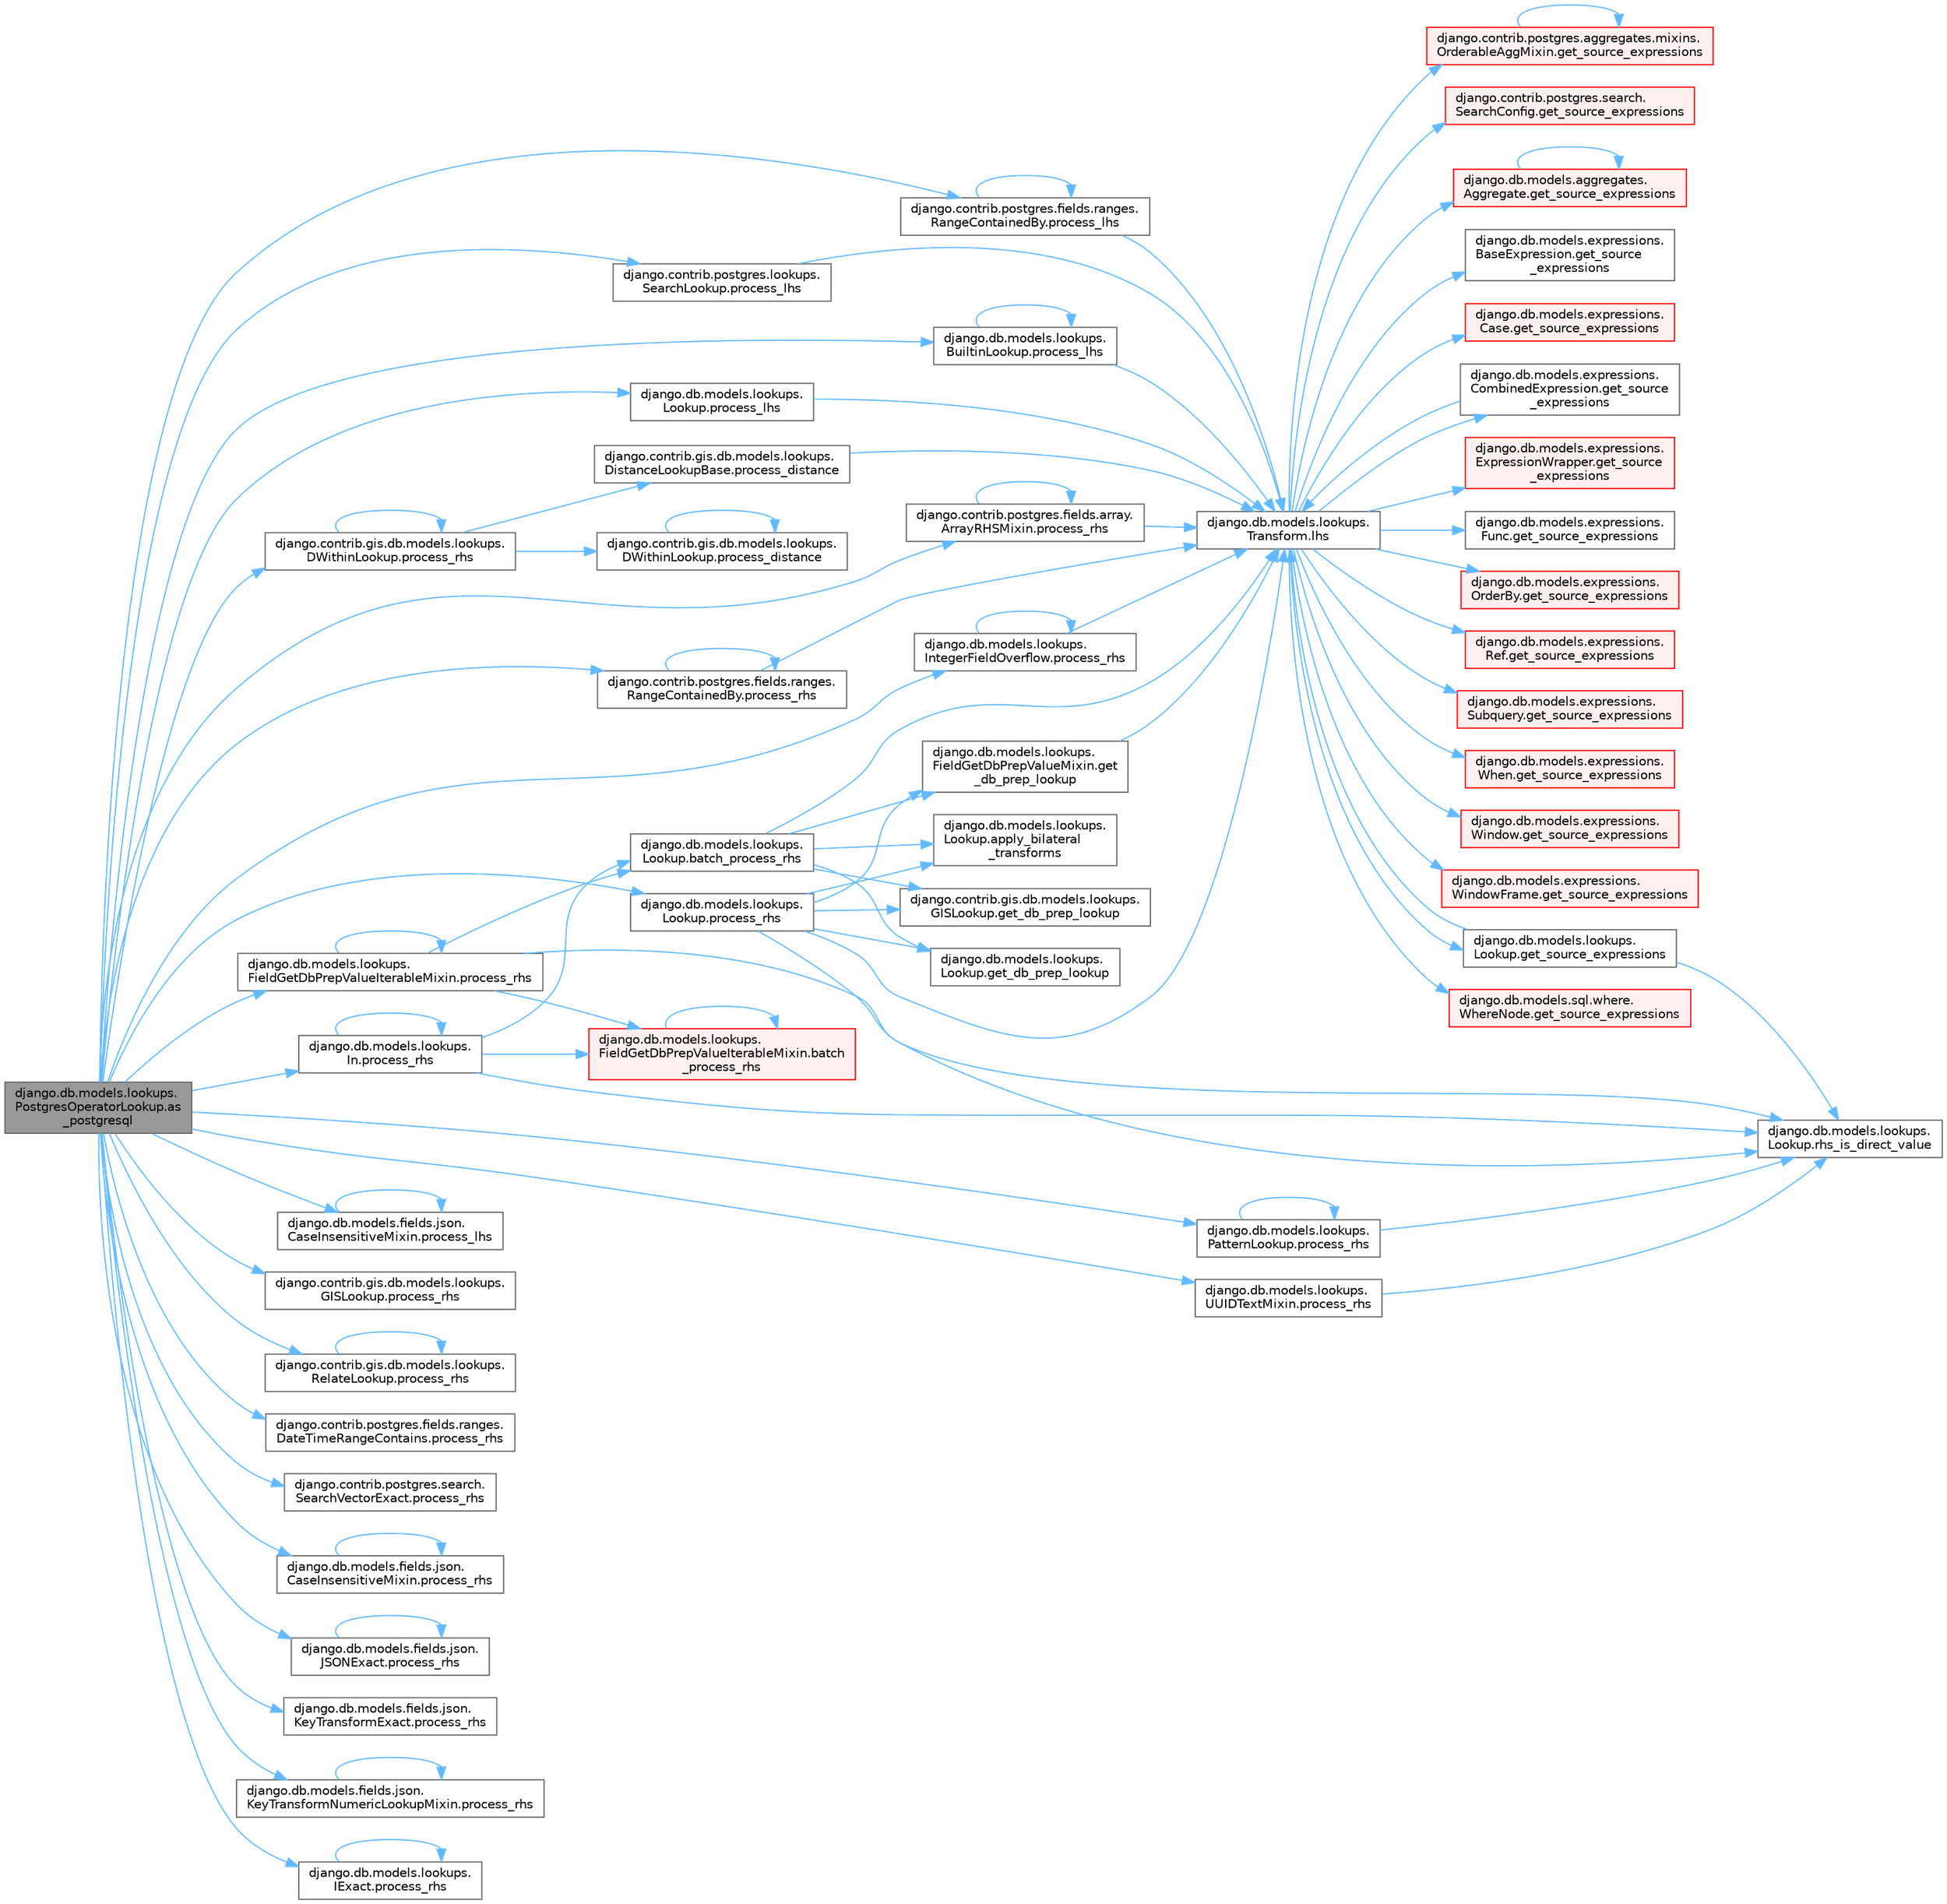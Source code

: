 digraph "django.db.models.lookups.PostgresOperatorLookup.as_postgresql"
{
 // LATEX_PDF_SIZE
  bgcolor="transparent";
  edge [fontname=Helvetica,fontsize=10,labelfontname=Helvetica,labelfontsize=10];
  node [fontname=Helvetica,fontsize=10,shape=box,height=0.2,width=0.4];
  rankdir="LR";
  Node1 [id="Node000001",label="django.db.models.lookups.\lPostgresOperatorLookup.as\l_postgresql",height=0.2,width=0.4,color="gray40", fillcolor="grey60", style="filled", fontcolor="black",tooltip=" "];
  Node1 -> Node2 [id="edge1_Node000001_Node000002",color="steelblue1",style="solid",tooltip=" "];
  Node2 [id="Node000002",label="django.contrib.postgres.fields.ranges.\lRangeContainedBy.process_lhs",height=0.2,width=0.4,color="grey40", fillcolor="white", style="filled",URL="$classdjango_1_1contrib_1_1postgres_1_1fields_1_1ranges_1_1_range_contained_by.html#ae58136bba0479ea6dbe180ab305ac812",tooltip=" "];
  Node2 -> Node3 [id="edge2_Node000002_Node000003",color="steelblue1",style="solid",tooltip=" "];
  Node3 [id="Node000003",label="django.db.models.lookups.\lTransform.lhs",height=0.2,width=0.4,color="grey40", fillcolor="white", style="filled",URL="$classdjango_1_1db_1_1models_1_1lookups_1_1_transform.html#ac0ce01e192abd1a739a4c77fcc8a1bf9",tooltip=" "];
  Node3 -> Node4 [id="edge3_Node000003_Node000004",color="steelblue1",style="solid",tooltip=" "];
  Node4 [id="Node000004",label="django.contrib.postgres.aggregates.mixins.\lOrderableAggMixin.get_source_expressions",height=0.2,width=0.4,color="red", fillcolor="#FFF0F0", style="filled",URL="$classdjango_1_1contrib_1_1postgres_1_1aggregates_1_1mixins_1_1_orderable_agg_mixin.html#abed9d6bb5142aafc8b77ac03f9d7a989",tooltip=" "];
  Node4 -> Node4 [id="edge4_Node000004_Node000004",color="steelblue1",style="solid",tooltip=" "];
  Node3 -> Node21 [id="edge5_Node000003_Node000021",color="steelblue1",style="solid",tooltip=" "];
  Node21 [id="Node000021",label="django.contrib.postgres.search.\lSearchConfig.get_source_expressions",height=0.2,width=0.4,color="red", fillcolor="#FFF0F0", style="filled",URL="$classdjango_1_1contrib_1_1postgres_1_1search_1_1_search_config.html#a2c17d4dfedc6381528df8a0a1b3751bf",tooltip=" "];
  Node3 -> Node24 [id="edge6_Node000003_Node000024",color="steelblue1",style="solid",tooltip=" "];
  Node24 [id="Node000024",label="django.db.models.aggregates.\lAggregate.get_source_expressions",height=0.2,width=0.4,color="red", fillcolor="#FFF0F0", style="filled",URL="$classdjango_1_1db_1_1models_1_1aggregates_1_1_aggregate.html#a4a47839518c013f780a931e4bcf2d4f1",tooltip=" "];
  Node24 -> Node24 [id="edge7_Node000024_Node000024",color="steelblue1",style="solid",tooltip=" "];
  Node3 -> Node263 [id="edge8_Node000003_Node000263",color="steelblue1",style="solid",tooltip=" "];
  Node263 [id="Node000263",label="django.db.models.expressions.\lBaseExpression.get_source\l_expressions",height=0.2,width=0.4,color="grey40", fillcolor="white", style="filled",URL="$classdjango_1_1db_1_1models_1_1expressions_1_1_base_expression.html#a1a052b2bf91363cc1367dbffb2b47708",tooltip=" "];
  Node3 -> Node264 [id="edge9_Node000003_Node000264",color="steelblue1",style="solid",tooltip=" "];
  Node264 [id="Node000264",label="django.db.models.expressions.\lCase.get_source_expressions",height=0.2,width=0.4,color="red", fillcolor="#FFF0F0", style="filled",URL="$classdjango_1_1db_1_1models_1_1expressions_1_1_case.html#a342de2ff64d7b1a41e1a86d89dee51b4",tooltip=" "];
  Node3 -> Node271 [id="edge10_Node000003_Node000271",color="steelblue1",style="solid",tooltip=" "];
  Node271 [id="Node000271",label="django.db.models.expressions.\lCombinedExpression.get_source\l_expressions",height=0.2,width=0.4,color="grey40", fillcolor="white", style="filled",URL="$classdjango_1_1db_1_1models_1_1expressions_1_1_combined_expression.html#a310a894787d41c927558cb35b23d3a90",tooltip=" "];
  Node271 -> Node3 [id="edge11_Node000271_Node000003",color="steelblue1",style="solid",tooltip=" "];
  Node3 -> Node272 [id="edge12_Node000003_Node000272",color="steelblue1",style="solid",tooltip=" "];
  Node272 [id="Node000272",label="django.db.models.expressions.\lExpressionWrapper.get_source\l_expressions",height=0.2,width=0.4,color="red", fillcolor="#FFF0F0", style="filled",URL="$classdjango_1_1db_1_1models_1_1expressions_1_1_expression_wrapper.html#abdd54fb24f108830588d86a69e619e8f",tooltip=" "];
  Node3 -> Node276 [id="edge13_Node000003_Node000276",color="steelblue1",style="solid",tooltip=" "];
  Node276 [id="Node000276",label="django.db.models.expressions.\lFunc.get_source_expressions",height=0.2,width=0.4,color="grey40", fillcolor="white", style="filled",URL="$classdjango_1_1db_1_1models_1_1expressions_1_1_func.html#a2edd81324f310981c50c4d7d6b02fc36",tooltip=" "];
  Node3 -> Node277 [id="edge14_Node000003_Node000277",color="steelblue1",style="solid",tooltip=" "];
  Node277 [id="Node000277",label="django.db.models.expressions.\lOrderBy.get_source_expressions",height=0.2,width=0.4,color="red", fillcolor="#FFF0F0", style="filled",URL="$classdjango_1_1db_1_1models_1_1expressions_1_1_order_by.html#aa0b698a72cab3662300d9849e2e0b2df",tooltip=" "];
  Node3 -> Node278 [id="edge15_Node000003_Node000278",color="steelblue1",style="solid",tooltip=" "];
  Node278 [id="Node000278",label="django.db.models.expressions.\lRef.get_source_expressions",height=0.2,width=0.4,color="red", fillcolor="#FFF0F0", style="filled",URL="$classdjango_1_1db_1_1models_1_1expressions_1_1_ref.html#a34966901a7ce794db70ff599b65fe2ce",tooltip=" "];
  Node3 -> Node279 [id="edge16_Node000003_Node000279",color="steelblue1",style="solid",tooltip=" "];
  Node279 [id="Node000279",label="django.db.models.expressions.\lSubquery.get_source_expressions",height=0.2,width=0.4,color="red", fillcolor="#FFF0F0", style="filled",URL="$classdjango_1_1db_1_1models_1_1expressions_1_1_subquery.html#a39b90b2b3d0ee3caf0b75571062f214e",tooltip=" "];
  Node3 -> Node280 [id="edge17_Node000003_Node000280",color="steelblue1",style="solid",tooltip=" "];
  Node280 [id="Node000280",label="django.db.models.expressions.\lWhen.get_source_expressions",height=0.2,width=0.4,color="red", fillcolor="#FFF0F0", style="filled",URL="$classdjango_1_1db_1_1models_1_1expressions_1_1_when.html#aed38e210fabf48478aed2ff00ccbdfbe",tooltip=" "];
  Node3 -> Node285 [id="edge18_Node000003_Node000285",color="steelblue1",style="solid",tooltip=" "];
  Node285 [id="Node000285",label="django.db.models.expressions.\lWindow.get_source_expressions",height=0.2,width=0.4,color="red", fillcolor="#FFF0F0", style="filled",URL="$classdjango_1_1db_1_1models_1_1expressions_1_1_window.html#a52d79e8fa282239e67f8d9cdc5112388",tooltip=" "];
  Node3 -> Node287 [id="edge19_Node000003_Node000287",color="steelblue1",style="solid",tooltip=" "];
  Node287 [id="Node000287",label="django.db.models.expressions.\lWindowFrame.get_source_expressions",height=0.2,width=0.4,color="red", fillcolor="#FFF0F0", style="filled",URL="$classdjango_1_1db_1_1models_1_1expressions_1_1_window_frame.html#a4b54c4c9b4c4a68308953d25703a2544",tooltip=" "];
  Node3 -> Node2899 [id="edge20_Node000003_Node002899",color="steelblue1",style="solid",tooltip=" "];
  Node2899 [id="Node002899",label="django.db.models.lookups.\lLookup.get_source_expressions",height=0.2,width=0.4,color="grey40", fillcolor="white", style="filled",URL="$classdjango_1_1db_1_1models_1_1lookups_1_1_lookup.html#ab733397a7e7276a69a7092430799a22a",tooltip=" "];
  Node2899 -> Node3 [id="edge21_Node002899_Node000003",color="steelblue1",style="solid",tooltip=" "];
  Node2899 -> Node2900 [id="edge22_Node002899_Node002900",color="steelblue1",style="solid",tooltip=" "];
  Node2900 [id="Node002900",label="django.db.models.lookups.\lLookup.rhs_is_direct_value",height=0.2,width=0.4,color="grey40", fillcolor="white", style="filled",URL="$classdjango_1_1db_1_1models_1_1lookups_1_1_lookup.html#a12ffde2e6e8fd39fd87c136e03df08dd",tooltip=" "];
  Node3 -> Node2901 [id="edge23_Node000003_Node002901",color="steelblue1",style="solid",tooltip=" "];
  Node2901 [id="Node002901",label="django.db.models.sql.where.\lWhereNode.get_source_expressions",height=0.2,width=0.4,color="red", fillcolor="#FFF0F0", style="filled",URL="$classdjango_1_1db_1_1models_1_1sql_1_1where_1_1_where_node.html#ae3155308ff1faf4914e3e7f0134f49d7",tooltip=" "];
  Node2 -> Node2 [id="edge24_Node000002_Node000002",color="steelblue1",style="solid",tooltip=" "];
  Node1 -> Node4527 [id="edge25_Node000001_Node004527",color="steelblue1",style="solid",tooltip=" "];
  Node4527 [id="Node004527",label="django.contrib.postgres.lookups.\lSearchLookup.process_lhs",height=0.2,width=0.4,color="grey40", fillcolor="white", style="filled",URL="$classdjango_1_1contrib_1_1postgres_1_1lookups_1_1_search_lookup.html#a42b74129dfd48b196398f96b23c578a5",tooltip=" "];
  Node4527 -> Node3 [id="edge26_Node004527_Node000003",color="steelblue1",style="solid",tooltip=" "];
  Node1 -> Node4528 [id="edge27_Node000001_Node004528",color="steelblue1",style="solid",tooltip=" "];
  Node4528 [id="Node004528",label="django.db.models.fields.json.\lCaseInsensitiveMixin.process_lhs",height=0.2,width=0.4,color="grey40", fillcolor="white", style="filled",URL="$classdjango_1_1db_1_1models_1_1fields_1_1json_1_1_case_insensitive_mixin.html#a648c5de9ff4c1f10d64596fc622c70e3",tooltip=" "];
  Node4528 -> Node4528 [id="edge28_Node004528_Node004528",color="steelblue1",style="solid",tooltip=" "];
  Node1 -> Node4529 [id="edge29_Node000001_Node004529",color="steelblue1",style="solid",tooltip=" "];
  Node4529 [id="Node004529",label="django.db.models.lookups.\lBuiltinLookup.process_lhs",height=0.2,width=0.4,color="grey40", fillcolor="white", style="filled",URL="$classdjango_1_1db_1_1models_1_1lookups_1_1_builtin_lookup.html#a12ecb3c603815f7889c46ba939045e1b",tooltip=" "];
  Node4529 -> Node3 [id="edge30_Node004529_Node000003",color="steelblue1",style="solid",tooltip=" "];
  Node4529 -> Node4529 [id="edge31_Node004529_Node004529",color="steelblue1",style="solid",tooltip=" "];
  Node1 -> Node4530 [id="edge32_Node000001_Node004530",color="steelblue1",style="solid",tooltip=" "];
  Node4530 [id="Node004530",label="django.db.models.lookups.\lLookup.process_lhs",height=0.2,width=0.4,color="grey40", fillcolor="white", style="filled",URL="$classdjango_1_1db_1_1models_1_1lookups_1_1_lookup.html#a1c2f9737d9a9c04e56192416c8e28957",tooltip=" "];
  Node4530 -> Node3 [id="edge33_Node004530_Node000003",color="steelblue1",style="solid",tooltip=" "];
  Node1 -> Node4531 [id="edge34_Node000001_Node004531",color="steelblue1",style="solid",tooltip=" "];
  Node4531 [id="Node004531",label="django.contrib.gis.db.models.lookups.\lDWithinLookup.process_rhs",height=0.2,width=0.4,color="grey40", fillcolor="white", style="filled",URL="$classdjango_1_1contrib_1_1gis_1_1db_1_1models_1_1lookups_1_1_d_within_lookup.html#a7474b6610f8f2e5d881ac696bd524b35",tooltip=" "];
  Node4531 -> Node4532 [id="edge35_Node004531_Node004532",color="steelblue1",style="solid",tooltip=" "];
  Node4532 [id="Node004532",label="django.contrib.gis.db.models.lookups.\lDistanceLookupBase.process_distance",height=0.2,width=0.4,color="grey40", fillcolor="white", style="filled",URL="$classdjango_1_1contrib_1_1gis_1_1db_1_1models_1_1lookups_1_1_distance_lookup_base.html#a2c7c54eec71f3e03031f87366b0d4bc5",tooltip=" "];
  Node4532 -> Node3 [id="edge36_Node004532_Node000003",color="steelblue1",style="solid",tooltip=" "];
  Node4531 -> Node4533 [id="edge37_Node004531_Node004533",color="steelblue1",style="solid",tooltip=" "];
  Node4533 [id="Node004533",label="django.contrib.gis.db.models.lookups.\lDWithinLookup.process_distance",height=0.2,width=0.4,color="grey40", fillcolor="white", style="filled",URL="$classdjango_1_1contrib_1_1gis_1_1db_1_1models_1_1lookups_1_1_d_within_lookup.html#ac54c29eea11c8a88c3b53450f724c520",tooltip=" "];
  Node4533 -> Node4533 [id="edge38_Node004533_Node004533",color="steelblue1",style="solid",tooltip=" "];
  Node4531 -> Node4531 [id="edge39_Node004531_Node004531",color="steelblue1",style="solid",tooltip=" "];
  Node1 -> Node4534 [id="edge40_Node000001_Node004534",color="steelblue1",style="solid",tooltip=" "];
  Node4534 [id="Node004534",label="django.contrib.gis.db.models.lookups.\lGISLookup.process_rhs",height=0.2,width=0.4,color="grey40", fillcolor="white", style="filled",URL="$classdjango_1_1contrib_1_1gis_1_1db_1_1models_1_1lookups_1_1_g_i_s_lookup.html#a1693314c5aef0c6574eab0f56530de83",tooltip=" "];
  Node1 -> Node4535 [id="edge41_Node000001_Node004535",color="steelblue1",style="solid",tooltip=" "];
  Node4535 [id="Node004535",label="django.contrib.gis.db.models.lookups.\lRelateLookup.process_rhs",height=0.2,width=0.4,color="grey40", fillcolor="white", style="filled",URL="$classdjango_1_1contrib_1_1gis_1_1db_1_1models_1_1lookups_1_1_relate_lookup.html#af19a2ccdd133682cb1d8f13b91aec8ac",tooltip=" "];
  Node4535 -> Node4535 [id="edge42_Node004535_Node004535",color="steelblue1",style="solid",tooltip=" "];
  Node1 -> Node4536 [id="edge43_Node000001_Node004536",color="steelblue1",style="solid",tooltip=" "];
  Node4536 [id="Node004536",label="django.contrib.postgres.fields.array.\lArrayRHSMixin.process_rhs",height=0.2,width=0.4,color="grey40", fillcolor="white", style="filled",URL="$classdjango_1_1contrib_1_1postgres_1_1fields_1_1array_1_1_array_r_h_s_mixin.html#a4b6c545cb8e4c313add95cfa0850df35",tooltip=" "];
  Node4536 -> Node3 [id="edge44_Node004536_Node000003",color="steelblue1",style="solid",tooltip=" "];
  Node4536 -> Node4536 [id="edge45_Node004536_Node004536",color="steelblue1",style="solid",tooltip=" "];
  Node1 -> Node4537 [id="edge46_Node000001_Node004537",color="steelblue1",style="solid",tooltip=" "];
  Node4537 [id="Node004537",label="django.contrib.postgres.fields.ranges.\lDateTimeRangeContains.process_rhs",height=0.2,width=0.4,color="grey40", fillcolor="white", style="filled",URL="$classdjango_1_1contrib_1_1postgres_1_1fields_1_1ranges_1_1_date_time_range_contains.html#a5188b7039f2ea688b7f6db58d4e2e062",tooltip=" "];
  Node1 -> Node4538 [id="edge47_Node000001_Node004538",color="steelblue1",style="solid",tooltip=" "];
  Node4538 [id="Node004538",label="django.contrib.postgres.fields.ranges.\lRangeContainedBy.process_rhs",height=0.2,width=0.4,color="grey40", fillcolor="white", style="filled",URL="$classdjango_1_1contrib_1_1postgres_1_1fields_1_1ranges_1_1_range_contained_by.html#ade33e9277ebd2cb157f599191246d80a",tooltip=" "];
  Node4538 -> Node3 [id="edge48_Node004538_Node000003",color="steelblue1",style="solid",tooltip=" "];
  Node4538 -> Node4538 [id="edge49_Node004538_Node004538",color="steelblue1",style="solid",tooltip=" "];
  Node1 -> Node4539 [id="edge50_Node000001_Node004539",color="steelblue1",style="solid",tooltip=" "];
  Node4539 [id="Node004539",label="django.contrib.postgres.search.\lSearchVectorExact.process_rhs",height=0.2,width=0.4,color="grey40", fillcolor="white", style="filled",URL="$classdjango_1_1contrib_1_1postgres_1_1search_1_1_search_vector_exact.html#ad8963dfb10a25698f734e4c748c50aa6",tooltip=" "];
  Node1 -> Node4540 [id="edge51_Node000001_Node004540",color="steelblue1",style="solid",tooltip=" "];
  Node4540 [id="Node004540",label="django.db.models.fields.json.\lCaseInsensitiveMixin.process_rhs",height=0.2,width=0.4,color="grey40", fillcolor="white", style="filled",URL="$classdjango_1_1db_1_1models_1_1fields_1_1json_1_1_case_insensitive_mixin.html#a2027625feed2238bdf48fa6709da430f",tooltip=" "];
  Node4540 -> Node4540 [id="edge52_Node004540_Node004540",color="steelblue1",style="solid",tooltip=" "];
  Node1 -> Node4541 [id="edge53_Node000001_Node004541",color="steelblue1",style="solid",tooltip=" "];
  Node4541 [id="Node004541",label="django.db.models.fields.json.\lJSONExact.process_rhs",height=0.2,width=0.4,color="grey40", fillcolor="white", style="filled",URL="$classdjango_1_1db_1_1models_1_1fields_1_1json_1_1_j_s_o_n_exact.html#a574ef83cb9dad5d99151427d06e34699",tooltip=" "];
  Node4541 -> Node4541 [id="edge54_Node004541_Node004541",color="steelblue1",style="solid",tooltip=" "];
  Node1 -> Node4542 [id="edge55_Node000001_Node004542",color="steelblue1",style="solid",tooltip=" "];
  Node4542 [id="Node004542",label="django.db.models.fields.json.\lKeyTransformExact.process_rhs",height=0.2,width=0.4,color="grey40", fillcolor="white", style="filled",URL="$classdjango_1_1db_1_1models_1_1fields_1_1json_1_1_key_transform_exact.html#a9bb120109c5dde6b899087a0dd31af32",tooltip=" "];
  Node1 -> Node4543 [id="edge56_Node000001_Node004543",color="steelblue1",style="solid",tooltip=" "];
  Node4543 [id="Node004543",label="django.db.models.fields.json.\lKeyTransformNumericLookupMixin.process_rhs",height=0.2,width=0.4,color="grey40", fillcolor="white", style="filled",URL="$classdjango_1_1db_1_1models_1_1fields_1_1json_1_1_key_transform_numeric_lookup_mixin.html#a725fbcff822c961aa910bd50afe775ba",tooltip=" "];
  Node4543 -> Node4543 [id="edge57_Node004543_Node004543",color="steelblue1",style="solid",tooltip=" "];
  Node1 -> Node4544 [id="edge58_Node000001_Node004544",color="steelblue1",style="solid",tooltip=" "];
  Node4544 [id="Node004544",label="django.db.models.lookups.\lFieldGetDbPrepValueIterableMixin.process_rhs",height=0.2,width=0.4,color="grey40", fillcolor="white", style="filled",URL="$classdjango_1_1db_1_1models_1_1lookups_1_1_field_get_db_prep_value_iterable_mixin.html#a76dd22d874659802384fb89029c8d724",tooltip=" "];
  Node4544 -> Node4545 [id="edge59_Node004544_Node004545",color="steelblue1",style="solid",tooltip=" "];
  Node4545 [id="Node004545",label="django.db.models.lookups.\lFieldGetDbPrepValueIterableMixin.batch\l_process_rhs",height=0.2,width=0.4,color="red", fillcolor="#FFF0F0", style="filled",URL="$classdjango_1_1db_1_1models_1_1lookups_1_1_field_get_db_prep_value_iterable_mixin.html#a94161369c47f8e2ea687388f906634bc",tooltip=" "];
  Node4545 -> Node4545 [id="edge60_Node004545_Node004545",color="steelblue1",style="solid",tooltip=" "];
  Node4544 -> Node4548 [id="edge61_Node004544_Node004548",color="steelblue1",style="solid",tooltip=" "];
  Node4548 [id="Node004548",label="django.db.models.lookups.\lLookup.batch_process_rhs",height=0.2,width=0.4,color="grey40", fillcolor="white", style="filled",URL="$classdjango_1_1db_1_1models_1_1lookups_1_1_lookup.html#a98990185b214bf5e000bad290442d2b5",tooltip=" "];
  Node4548 -> Node4549 [id="edge62_Node004548_Node004549",color="steelblue1",style="solid",tooltip=" "];
  Node4549 [id="Node004549",label="django.db.models.lookups.\lLookup.apply_bilateral\l_transforms",height=0.2,width=0.4,color="grey40", fillcolor="white", style="filled",URL="$classdjango_1_1db_1_1models_1_1lookups_1_1_lookup.html#a674735d7116881e2dce6c8c1328c885d",tooltip=" "];
  Node4548 -> Node4550 [id="edge63_Node004548_Node004550",color="steelblue1",style="solid",tooltip=" "];
  Node4550 [id="Node004550",label="django.contrib.gis.db.models.lookups.\lGISLookup.get_db_prep_lookup",height=0.2,width=0.4,color="grey40", fillcolor="white", style="filled",URL="$classdjango_1_1contrib_1_1gis_1_1db_1_1models_1_1lookups_1_1_g_i_s_lookup.html#aa25c0267f28f3f8feba13714355d3c7e",tooltip=" "];
  Node4548 -> Node4551 [id="edge64_Node004548_Node004551",color="steelblue1",style="solid",tooltip=" "];
  Node4551 [id="Node004551",label="django.db.models.lookups.\lFieldGetDbPrepValueMixin.get\l_db_prep_lookup",height=0.2,width=0.4,color="grey40", fillcolor="white", style="filled",URL="$classdjango_1_1db_1_1models_1_1lookups_1_1_field_get_db_prep_value_mixin.html#a1263a3e918a1a5cc193bf06b3148539d",tooltip=" "];
  Node4551 -> Node3 [id="edge65_Node004551_Node000003",color="steelblue1",style="solid",tooltip=" "];
  Node4548 -> Node4552 [id="edge66_Node004548_Node004552",color="steelblue1",style="solid",tooltip=" "];
  Node4552 [id="Node004552",label="django.db.models.lookups.\lLookup.get_db_prep_lookup",height=0.2,width=0.4,color="grey40", fillcolor="white", style="filled",URL="$classdjango_1_1db_1_1models_1_1lookups_1_1_lookup.html#aba2d63ef370985fb2290d36d8b9948e4",tooltip=" "];
  Node4548 -> Node3 [id="edge67_Node004548_Node000003",color="steelblue1",style="solid",tooltip=" "];
  Node4544 -> Node4544 [id="edge68_Node004544_Node004544",color="steelblue1",style="solid",tooltip=" "];
  Node4544 -> Node2900 [id="edge69_Node004544_Node002900",color="steelblue1",style="solid",tooltip=" "];
  Node1 -> Node4553 [id="edge70_Node000001_Node004553",color="steelblue1",style="solid",tooltip=" "];
  Node4553 [id="Node004553",label="django.db.models.lookups.\lIExact.process_rhs",height=0.2,width=0.4,color="grey40", fillcolor="white", style="filled",URL="$classdjango_1_1db_1_1models_1_1lookups_1_1_i_exact.html#a206527ab2d8ff6df209cbbae22c4858c",tooltip=" "];
  Node4553 -> Node4553 [id="edge71_Node004553_Node004553",color="steelblue1",style="solid",tooltip=" "];
  Node1 -> Node4554 [id="edge72_Node000001_Node004554",color="steelblue1",style="solid",tooltip=" "];
  Node4554 [id="Node004554",label="django.db.models.lookups.\lIn.process_rhs",height=0.2,width=0.4,color="grey40", fillcolor="white", style="filled",URL="$classdjango_1_1db_1_1models_1_1lookups_1_1_in.html#ae7e1a94f83054ffbedfff43a0721c912",tooltip=" "];
  Node4554 -> Node4545 [id="edge73_Node004554_Node004545",color="steelblue1",style="solid",tooltip=" "];
  Node4554 -> Node4548 [id="edge74_Node004554_Node004548",color="steelblue1",style="solid",tooltip=" "];
  Node4554 -> Node4554 [id="edge75_Node004554_Node004554",color="steelblue1",style="solid",tooltip=" "];
  Node4554 -> Node2900 [id="edge76_Node004554_Node002900",color="steelblue1",style="solid",tooltip=" "];
  Node1 -> Node4555 [id="edge77_Node000001_Node004555",color="steelblue1",style="solid",tooltip=" "];
  Node4555 [id="Node004555",label="django.db.models.lookups.\lIntegerFieldOverflow.process_rhs",height=0.2,width=0.4,color="grey40", fillcolor="white", style="filled",URL="$classdjango_1_1db_1_1models_1_1lookups_1_1_integer_field_overflow.html#aab4a2a28c7eb4ef868b403eb9428b18c",tooltip=" "];
  Node4555 -> Node3 [id="edge78_Node004555_Node000003",color="steelblue1",style="solid",tooltip=" "];
  Node4555 -> Node4555 [id="edge79_Node004555_Node004555",color="steelblue1",style="solid",tooltip=" "];
  Node1 -> Node4556 [id="edge80_Node000001_Node004556",color="steelblue1",style="solid",tooltip=" "];
  Node4556 [id="Node004556",label="django.db.models.lookups.\lLookup.process_rhs",height=0.2,width=0.4,color="grey40", fillcolor="white", style="filled",URL="$classdjango_1_1db_1_1models_1_1lookups_1_1_lookup.html#aa6ff4cb8bbc9f358bb5ad9177803c249",tooltip=" "];
  Node4556 -> Node4549 [id="edge81_Node004556_Node004549",color="steelblue1",style="solid",tooltip=" "];
  Node4556 -> Node4550 [id="edge82_Node004556_Node004550",color="steelblue1",style="solid",tooltip=" "];
  Node4556 -> Node4551 [id="edge83_Node004556_Node004551",color="steelblue1",style="solid",tooltip=" "];
  Node4556 -> Node4552 [id="edge84_Node004556_Node004552",color="steelblue1",style="solid",tooltip=" "];
  Node4556 -> Node3 [id="edge85_Node004556_Node000003",color="steelblue1",style="solid",tooltip=" "];
  Node4556 -> Node2900 [id="edge86_Node004556_Node002900",color="steelblue1",style="solid",tooltip=" "];
  Node1 -> Node4557 [id="edge87_Node000001_Node004557",color="steelblue1",style="solid",tooltip=" "];
  Node4557 [id="Node004557",label="django.db.models.lookups.\lPatternLookup.process_rhs",height=0.2,width=0.4,color="grey40", fillcolor="white", style="filled",URL="$classdjango_1_1db_1_1models_1_1lookups_1_1_pattern_lookup.html#ac335c874da18eb57830bbc3fd82e3da9",tooltip=" "];
  Node4557 -> Node4557 [id="edge88_Node004557_Node004557",color="steelblue1",style="solid",tooltip=" "];
  Node4557 -> Node2900 [id="edge89_Node004557_Node002900",color="steelblue1",style="solid",tooltip=" "];
  Node1 -> Node4558 [id="edge90_Node000001_Node004558",color="steelblue1",style="solid",tooltip=" "];
  Node4558 [id="Node004558",label="django.db.models.lookups.\lUUIDTextMixin.process_rhs",height=0.2,width=0.4,color="grey40", fillcolor="white", style="filled",URL="$classdjango_1_1db_1_1models_1_1lookups_1_1_u_u_i_d_text_mixin.html#a07c61a8aef73220c7d1b513b456e2dc0",tooltip=" "];
  Node4558 -> Node2900 [id="edge91_Node004558_Node002900",color="steelblue1",style="solid",tooltip=" "];
}
